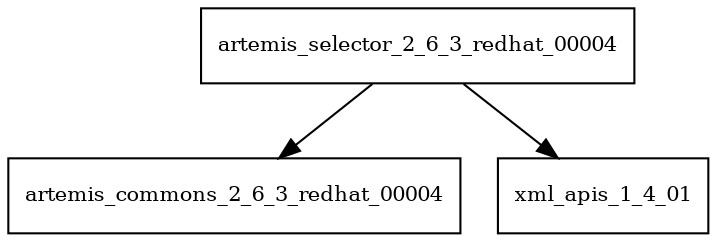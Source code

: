digraph artemis_selector_2_6_3_redhat_00004_dependencies {
  node [shape = box, fontsize=10.0];
  artemis_selector_2_6_3_redhat_00004 -> artemis_commons_2_6_3_redhat_00004;
  artemis_selector_2_6_3_redhat_00004 -> xml_apis_1_4_01;
}

